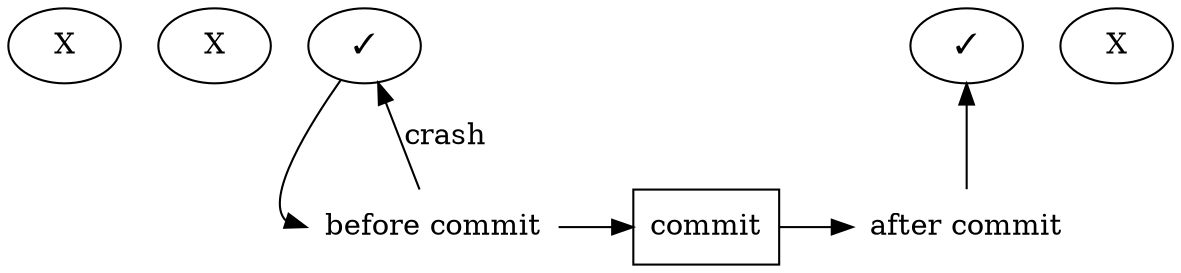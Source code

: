 digraph{
    s1[label="X"]
    s2[label="X"]
    s3[label="✓"]
    s7[shape=plaintext; label="before commit"]
    s4[shape=box; label="commit"]
    s8[shape=plaintext; label="after commit"]
    s5[label="✓"]
    s6[label="X"]
    {rank=same; s1; s2; s3; s5; s6}
    {rank=same; s4; s7; s8}
    s3 -> s7:w
    s7 -> s3[label="crash"]
    s7 -> s4
    s4 -> s8
    s8 -> s5
}